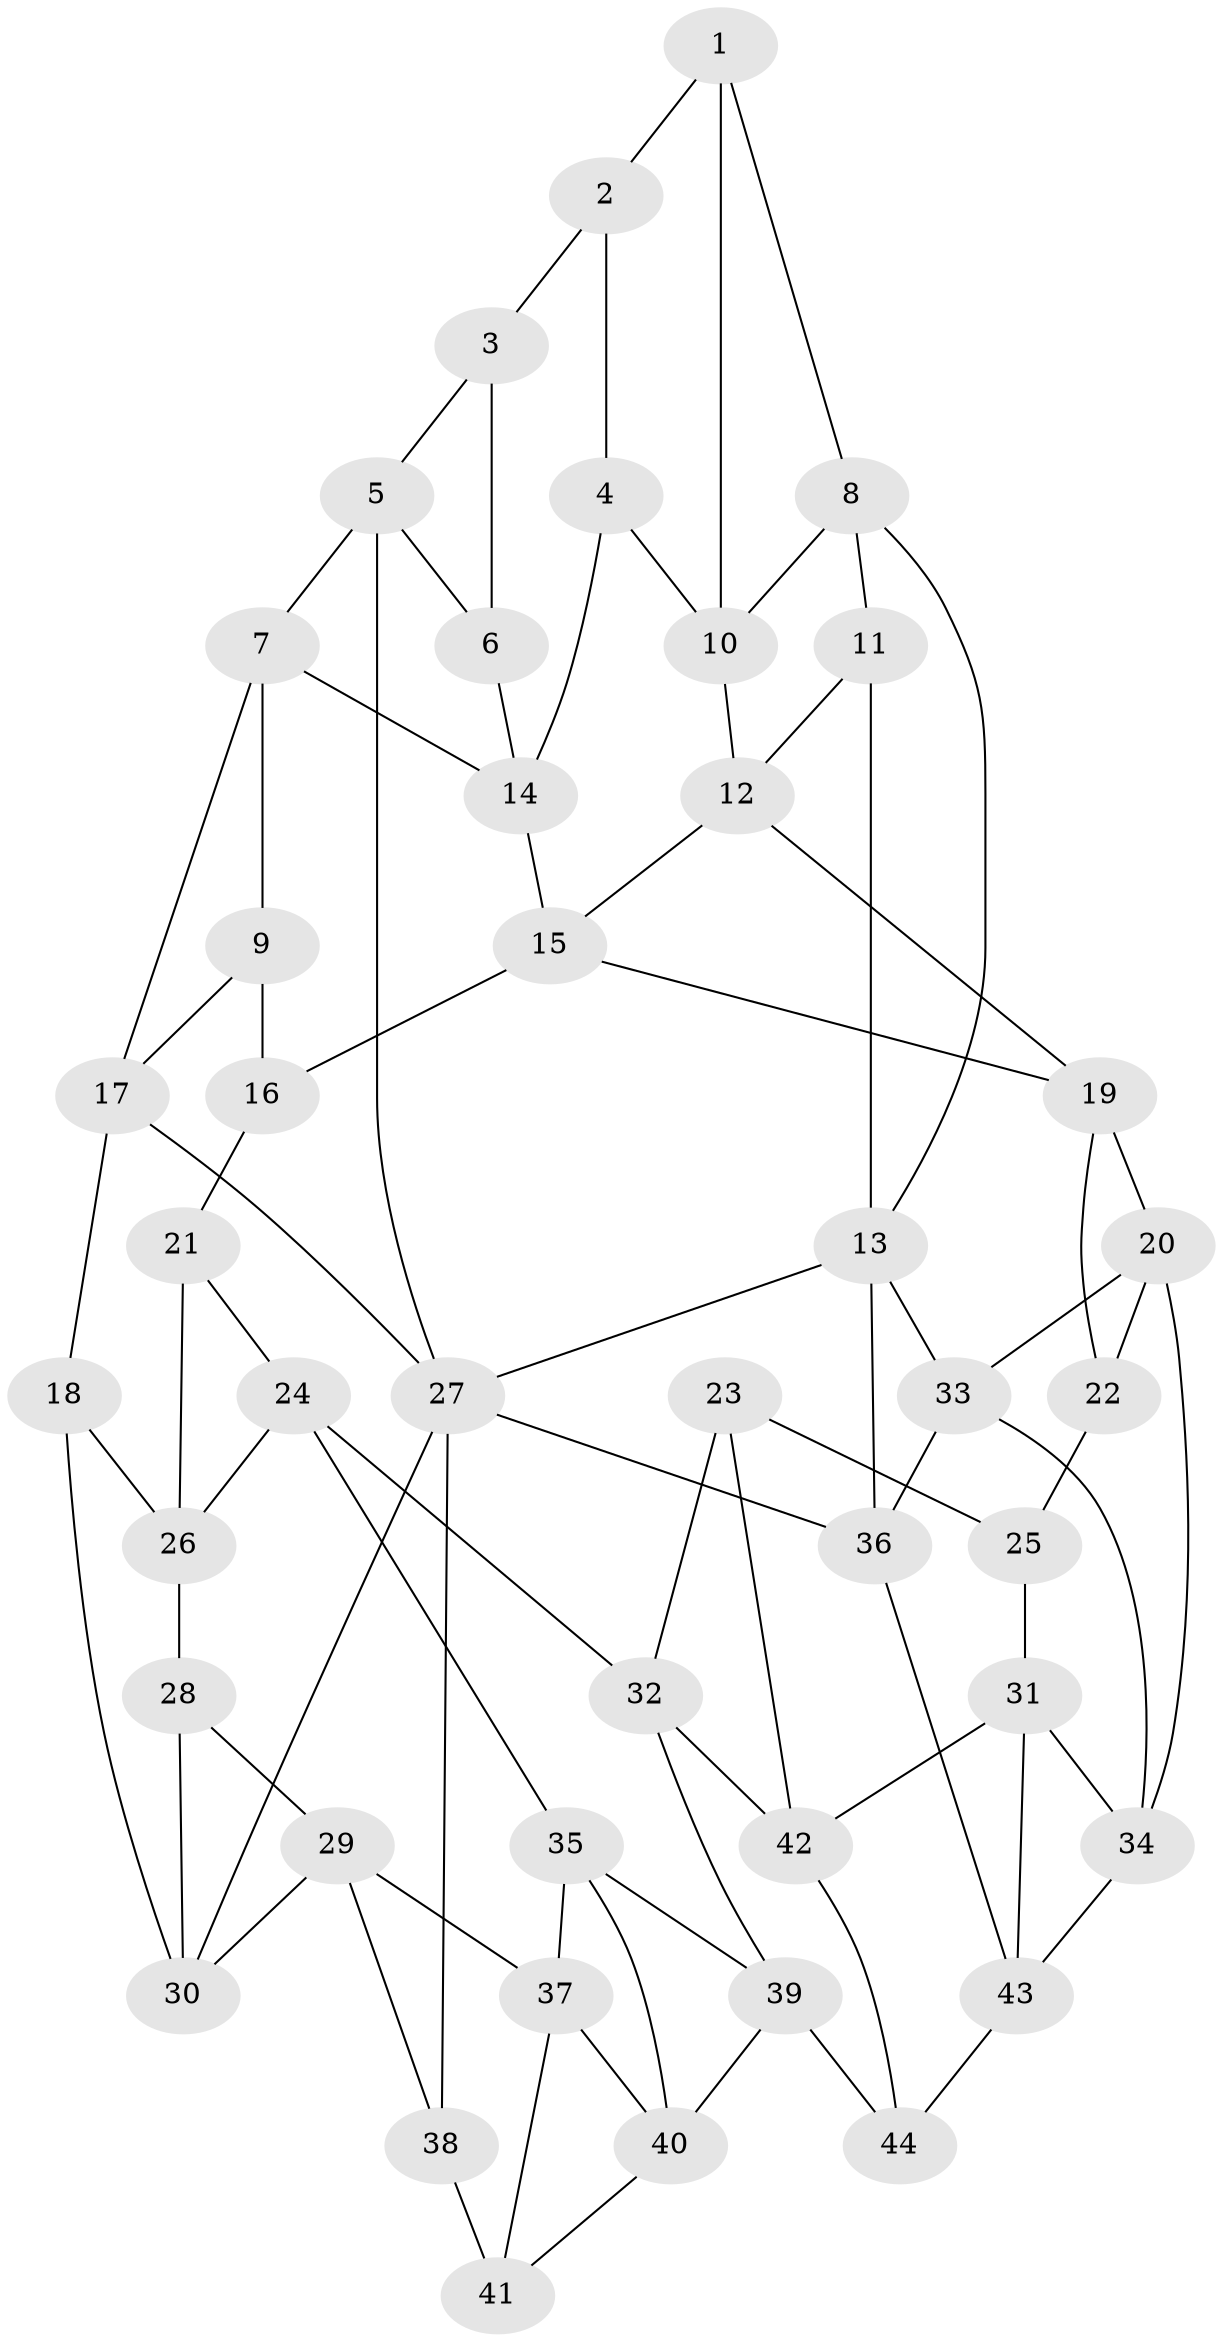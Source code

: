 // original degree distribution, {3: 0.022727272727272728, 4: 0.2727272727272727, 6: 0.25, 5: 0.45454545454545453}
// Generated by graph-tools (version 1.1) at 2025/03/03/09/25 03:03:15]
// undirected, 44 vertices, 81 edges
graph export_dot {
graph [start="1"]
  node [color=gray90,style=filled];
  1;
  2;
  3;
  4;
  5;
  6;
  7;
  8;
  9;
  10;
  11;
  12;
  13;
  14;
  15;
  16;
  17;
  18;
  19;
  20;
  21;
  22;
  23;
  24;
  25;
  26;
  27;
  28;
  29;
  30;
  31;
  32;
  33;
  34;
  35;
  36;
  37;
  38;
  39;
  40;
  41;
  42;
  43;
  44;
  1 -- 2 [weight=1.0];
  1 -- 8 [weight=1.0];
  1 -- 10 [weight=1.0];
  2 -- 3 [weight=1.0];
  2 -- 4 [weight=1.0];
  3 -- 5 [weight=1.0];
  3 -- 6 [weight=1.0];
  4 -- 10 [weight=1.0];
  4 -- 14 [weight=1.0];
  5 -- 6 [weight=1.0];
  5 -- 7 [weight=1.0];
  5 -- 27 [weight=1.0];
  6 -- 14 [weight=1.0];
  7 -- 9 [weight=1.0];
  7 -- 14 [weight=1.0];
  7 -- 17 [weight=1.0];
  8 -- 10 [weight=1.0];
  8 -- 11 [weight=1.0];
  8 -- 13 [weight=1.0];
  9 -- 16 [weight=1.0];
  9 -- 17 [weight=1.0];
  10 -- 12 [weight=1.0];
  11 -- 12 [weight=1.0];
  11 -- 13 [weight=1.0];
  12 -- 15 [weight=1.0];
  12 -- 19 [weight=1.0];
  13 -- 27 [weight=1.0];
  13 -- 33 [weight=1.0];
  13 -- 36 [weight=1.0];
  14 -- 15 [weight=1.0];
  15 -- 16 [weight=1.0];
  15 -- 19 [weight=1.0];
  16 -- 21 [weight=2.0];
  17 -- 18 [weight=1.0];
  17 -- 27 [weight=1.0];
  18 -- 26 [weight=1.0];
  18 -- 30 [weight=1.0];
  19 -- 20 [weight=1.0];
  19 -- 22 [weight=1.0];
  20 -- 22 [weight=1.0];
  20 -- 33 [weight=1.0];
  20 -- 34 [weight=1.0];
  21 -- 24 [weight=1.0];
  21 -- 26 [weight=1.0];
  22 -- 25 [weight=2.0];
  23 -- 25 [weight=1.0];
  23 -- 32 [weight=1.0];
  23 -- 42 [weight=1.0];
  24 -- 26 [weight=1.0];
  24 -- 32 [weight=1.0];
  24 -- 35 [weight=1.0];
  25 -- 31 [weight=1.0];
  26 -- 28 [weight=1.0];
  27 -- 30 [weight=1.0];
  27 -- 36 [weight=1.0];
  27 -- 38 [weight=1.0];
  28 -- 29 [weight=1.0];
  28 -- 30 [weight=1.0];
  29 -- 30 [weight=1.0];
  29 -- 37 [weight=1.0];
  29 -- 38 [weight=1.0];
  31 -- 34 [weight=1.0];
  31 -- 42 [weight=1.0];
  31 -- 43 [weight=1.0];
  32 -- 39 [weight=1.0];
  32 -- 42 [weight=1.0];
  33 -- 34 [weight=1.0];
  33 -- 36 [weight=1.0];
  34 -- 43 [weight=1.0];
  35 -- 37 [weight=1.0];
  35 -- 39 [weight=1.0];
  35 -- 40 [weight=1.0];
  36 -- 43 [weight=1.0];
  37 -- 40 [weight=1.0];
  37 -- 41 [weight=1.0];
  38 -- 41 [weight=2.0];
  39 -- 40 [weight=1.0];
  39 -- 44 [weight=1.0];
  40 -- 41 [weight=1.0];
  42 -- 44 [weight=1.0];
  43 -- 44 [weight=1.0];
}
